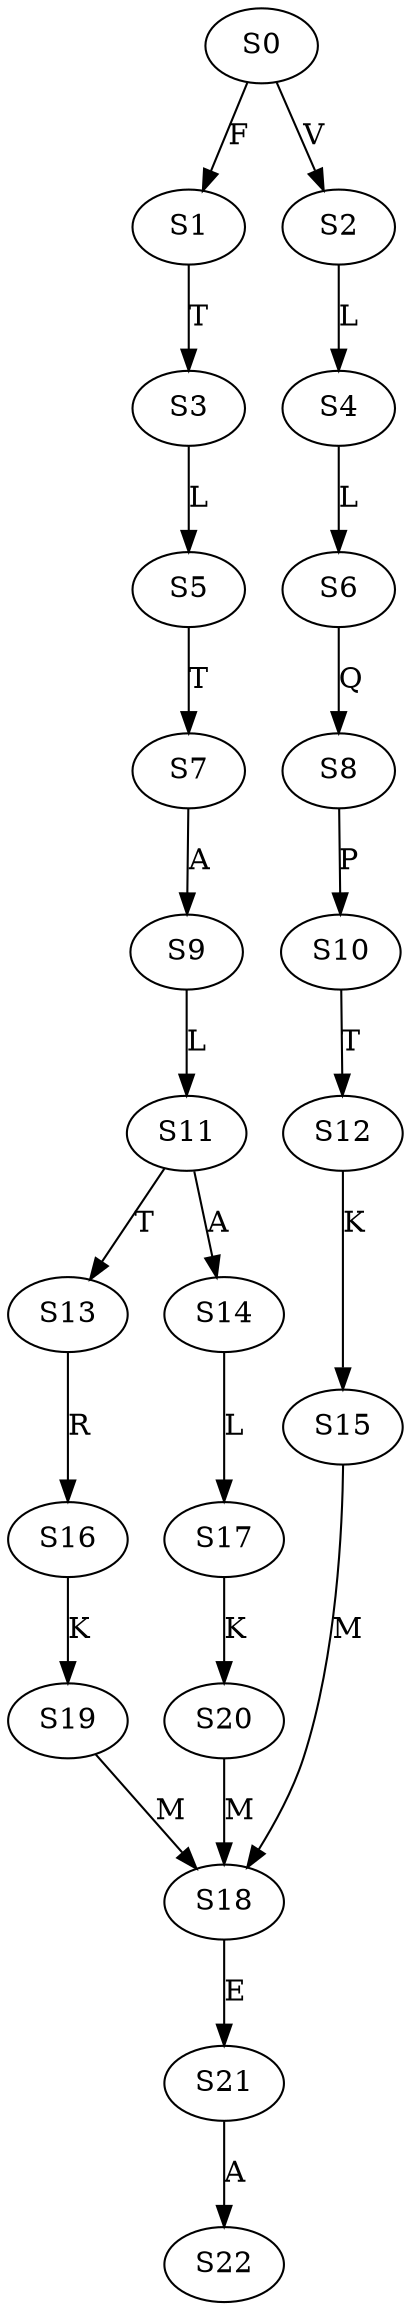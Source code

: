 strict digraph  {
	S0 -> S1 [ label = F ];
	S0 -> S2 [ label = V ];
	S1 -> S3 [ label = T ];
	S2 -> S4 [ label = L ];
	S3 -> S5 [ label = L ];
	S4 -> S6 [ label = L ];
	S5 -> S7 [ label = T ];
	S6 -> S8 [ label = Q ];
	S7 -> S9 [ label = A ];
	S8 -> S10 [ label = P ];
	S9 -> S11 [ label = L ];
	S10 -> S12 [ label = T ];
	S11 -> S13 [ label = T ];
	S11 -> S14 [ label = A ];
	S12 -> S15 [ label = K ];
	S13 -> S16 [ label = R ];
	S14 -> S17 [ label = L ];
	S15 -> S18 [ label = M ];
	S16 -> S19 [ label = K ];
	S17 -> S20 [ label = K ];
	S18 -> S21 [ label = E ];
	S19 -> S18 [ label = M ];
	S20 -> S18 [ label = M ];
	S21 -> S22 [ label = A ];
}
